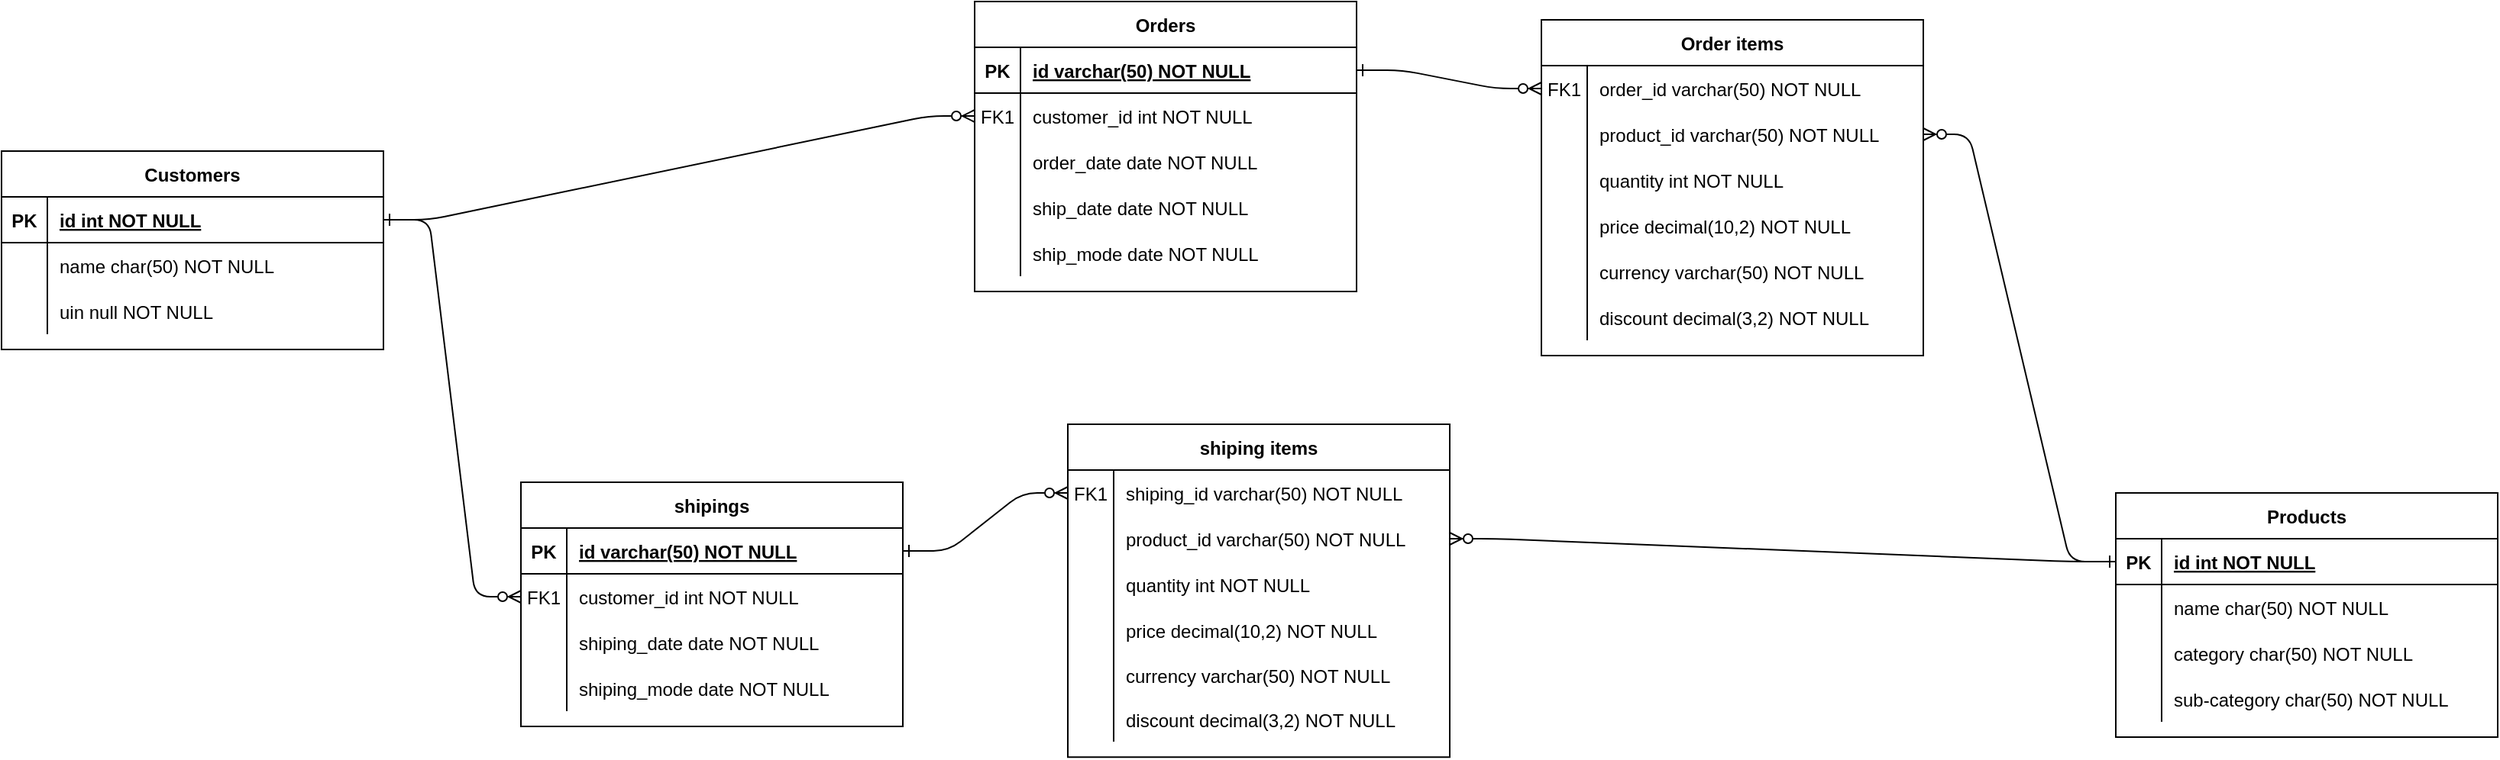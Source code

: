 <mxfile version="15.0.6" type="device" pages="2"><diagram id="R2lEEEUBdFMjLlhIrx00" name="Sales"><mxGraphModel dx="1517" dy="623" grid="0" gridSize="10" guides="1" tooltips="1" connect="1" arrows="1" fold="1" page="0" pageScale="1" pageWidth="850" pageHeight="1100" math="0" shadow="0" extFonts="Permanent Marker^https://fonts.googleapis.com/css?family=Permanent+Marker"><root><mxCell id="0"/><mxCell id="1" parent="0"/><mxCell id="C-vyLk0tnHw3VtMMgP7b-1" value="" style="edgeStyle=entityRelationEdgeStyle;endArrow=ERzeroToMany;startArrow=ERone;endFill=1;startFill=0;" parent="1" source="C-vyLk0tnHw3VtMMgP7b-24" target="C-vyLk0tnHw3VtMMgP7b-6" edge="1"><mxGeometry width="100" height="100" relative="1" as="geometry"><mxPoint x="340" y="720" as="sourcePoint"/><mxPoint x="440" y="620" as="targetPoint"/></mxGeometry></mxCell><mxCell id="C-vyLk0tnHw3VtMMgP7b-12" value="" style="edgeStyle=entityRelationEdgeStyle;endArrow=ERzeroToMany;startArrow=ERone;endFill=1;startFill=0;entryX=0;entryY=0.5;entryDx=0;entryDy=0;" parent="1" source="C-vyLk0tnHw3VtMMgP7b-3" target="C-vyLk0tnHw3VtMMgP7b-17" edge="1"><mxGeometry width="100" height="100" relative="1" as="geometry"><mxPoint x="400" y="180" as="sourcePoint"/><mxPoint x="460" y="205" as="targetPoint"/></mxGeometry></mxCell><mxCell id="C-vyLk0tnHw3VtMMgP7b-2" value="Orders" style="shape=table;startSize=30;container=1;collapsible=1;childLayout=tableLayout;fixedRows=1;rowLines=0;fontStyle=1;align=center;resizeLast=1;" parent="1" vertex="1"><mxGeometry x="340" y="90" width="250" height="190" as="geometry"/></mxCell><mxCell id="C-vyLk0tnHw3VtMMgP7b-3" value="" style="shape=partialRectangle;collapsible=0;dropTarget=0;pointerEvents=0;fillColor=none;points=[[0,0.5],[1,0.5]];portConstraint=eastwest;top=0;left=0;right=0;bottom=1;" parent="C-vyLk0tnHw3VtMMgP7b-2" vertex="1"><mxGeometry y="30" width="250" height="30" as="geometry"/></mxCell><mxCell id="C-vyLk0tnHw3VtMMgP7b-4" value="PK" style="shape=partialRectangle;overflow=hidden;connectable=0;fillColor=none;top=0;left=0;bottom=0;right=0;fontStyle=1;" parent="C-vyLk0tnHw3VtMMgP7b-3" vertex="1"><mxGeometry width="30" height="30" as="geometry"/></mxCell><mxCell id="C-vyLk0tnHw3VtMMgP7b-5" value="id varchar(50) NOT NULL " style="shape=partialRectangle;overflow=hidden;connectable=0;fillColor=none;top=0;left=0;bottom=0;right=0;align=left;spacingLeft=6;fontStyle=5;" parent="C-vyLk0tnHw3VtMMgP7b-3" vertex="1"><mxGeometry x="30" width="220" height="30" as="geometry"/></mxCell><mxCell id="C-vyLk0tnHw3VtMMgP7b-6" value="" style="shape=partialRectangle;collapsible=0;dropTarget=0;pointerEvents=0;fillColor=none;points=[[0,0.5],[1,0.5]];portConstraint=eastwest;top=0;left=0;right=0;bottom=0;" parent="C-vyLk0tnHw3VtMMgP7b-2" vertex="1"><mxGeometry y="60" width="250" height="30" as="geometry"/></mxCell><mxCell id="C-vyLk0tnHw3VtMMgP7b-7" value="FK1" style="shape=partialRectangle;overflow=hidden;connectable=0;fillColor=none;top=0;left=0;bottom=0;right=0;" parent="C-vyLk0tnHw3VtMMgP7b-6" vertex="1"><mxGeometry width="30" height="30" as="geometry"/></mxCell><mxCell id="C-vyLk0tnHw3VtMMgP7b-8" value="customer_id int NOT NULL" style="shape=partialRectangle;overflow=hidden;connectable=0;fillColor=none;top=0;left=0;bottom=0;right=0;align=left;spacingLeft=6;" parent="C-vyLk0tnHw3VtMMgP7b-6" vertex="1"><mxGeometry x="30" width="220" height="30" as="geometry"/></mxCell><mxCell id="C-vyLk0tnHw3VtMMgP7b-9" value="" style="shape=partialRectangle;collapsible=0;dropTarget=0;pointerEvents=0;fillColor=none;points=[[0,0.5],[1,0.5]];portConstraint=eastwest;top=0;left=0;right=0;bottom=0;" parent="C-vyLk0tnHw3VtMMgP7b-2" vertex="1"><mxGeometry y="90" width="250" height="30" as="geometry"/></mxCell><mxCell id="C-vyLk0tnHw3VtMMgP7b-10" value="" style="shape=partialRectangle;overflow=hidden;connectable=0;fillColor=none;top=0;left=0;bottom=0;right=0;" parent="C-vyLk0tnHw3VtMMgP7b-9" vertex="1"><mxGeometry width="30" height="30" as="geometry"/></mxCell><mxCell id="C-vyLk0tnHw3VtMMgP7b-11" value="order_date date NOT NULL" style="shape=partialRectangle;overflow=hidden;connectable=0;fillColor=none;top=0;left=0;bottom=0;right=0;align=left;spacingLeft=6;" parent="C-vyLk0tnHw3VtMMgP7b-9" vertex="1"><mxGeometry x="30" width="220" height="30" as="geometry"/></mxCell><mxCell id="175j8NlGy7KZnRFLkxO8-23" value="" style="shape=partialRectangle;collapsible=0;dropTarget=0;pointerEvents=0;fillColor=none;points=[[0,0.5],[1,0.5]];portConstraint=eastwest;top=0;left=0;right=0;bottom=0;" vertex="1" parent="C-vyLk0tnHw3VtMMgP7b-2"><mxGeometry y="120" width="250" height="30" as="geometry"/></mxCell><mxCell id="175j8NlGy7KZnRFLkxO8-24" value="" style="shape=partialRectangle;overflow=hidden;connectable=0;fillColor=none;top=0;left=0;bottom=0;right=0;" vertex="1" parent="175j8NlGy7KZnRFLkxO8-23"><mxGeometry width="30" height="30" as="geometry"/></mxCell><mxCell id="175j8NlGy7KZnRFLkxO8-25" value="ship_date date NOT NULL" style="shape=partialRectangle;overflow=hidden;connectable=0;fillColor=none;top=0;left=0;bottom=0;right=0;align=left;spacingLeft=6;" vertex="1" parent="175j8NlGy7KZnRFLkxO8-23"><mxGeometry x="30" width="220" height="30" as="geometry"/></mxCell><mxCell id="175j8NlGy7KZnRFLkxO8-26" value="" style="shape=partialRectangle;collapsible=0;dropTarget=0;pointerEvents=0;fillColor=none;points=[[0,0.5],[1,0.5]];portConstraint=eastwest;top=0;left=0;right=0;bottom=0;" vertex="1" parent="C-vyLk0tnHw3VtMMgP7b-2"><mxGeometry y="150" width="250" height="30" as="geometry"/></mxCell><mxCell id="175j8NlGy7KZnRFLkxO8-27" value="" style="shape=partialRectangle;overflow=hidden;connectable=0;fillColor=none;top=0;left=0;bottom=0;right=0;" vertex="1" parent="175j8NlGy7KZnRFLkxO8-26"><mxGeometry width="30" height="30" as="geometry"/></mxCell><mxCell id="175j8NlGy7KZnRFLkxO8-28" value="ship_mode date NOT NULL" style="shape=partialRectangle;overflow=hidden;connectable=0;fillColor=none;top=0;left=0;bottom=0;right=0;align=left;spacingLeft=6;" vertex="1" parent="175j8NlGy7KZnRFLkxO8-26"><mxGeometry x="30" width="220" height="30" as="geometry"/></mxCell><mxCell id="C-vyLk0tnHw3VtMMgP7b-13" value="Order items" style="shape=table;startSize=30;container=1;collapsible=1;childLayout=tableLayout;fixedRows=1;rowLines=0;fontStyle=1;align=center;resizeLast=1;" parent="1" vertex="1"><mxGeometry x="711" y="102" width="250" height="220" as="geometry"/></mxCell><mxCell id="C-vyLk0tnHw3VtMMgP7b-17" value="" style="shape=partialRectangle;collapsible=0;dropTarget=0;pointerEvents=0;fillColor=none;points=[[0,0.5],[1,0.5]];portConstraint=eastwest;top=0;left=0;right=0;bottom=0;" parent="C-vyLk0tnHw3VtMMgP7b-13" vertex="1"><mxGeometry y="30" width="250" height="30" as="geometry"/></mxCell><mxCell id="C-vyLk0tnHw3VtMMgP7b-18" value="FK1" style="shape=partialRectangle;overflow=hidden;connectable=0;fillColor=none;top=0;left=0;bottom=0;right=0;" parent="C-vyLk0tnHw3VtMMgP7b-17" vertex="1"><mxGeometry width="30" height="30" as="geometry"/></mxCell><mxCell id="C-vyLk0tnHw3VtMMgP7b-19" value="order_id varchar(50) NOT NULL" style="shape=partialRectangle;overflow=hidden;connectable=0;fillColor=none;top=0;left=0;bottom=0;right=0;align=left;spacingLeft=6;" parent="C-vyLk0tnHw3VtMMgP7b-17" vertex="1"><mxGeometry x="30" width="220" height="30" as="geometry"/></mxCell><mxCell id="C-vyLk0tnHw3VtMMgP7b-20" value="" style="shape=partialRectangle;collapsible=0;dropTarget=0;pointerEvents=0;fillColor=none;points=[[0,0.5],[1,0.5]];portConstraint=eastwest;top=0;left=0;right=0;bottom=0;" parent="C-vyLk0tnHw3VtMMgP7b-13" vertex="1"><mxGeometry y="60" width="250" height="30" as="geometry"/></mxCell><mxCell id="C-vyLk0tnHw3VtMMgP7b-21" value="" style="shape=partialRectangle;overflow=hidden;connectable=0;fillColor=none;top=0;left=0;bottom=0;right=0;" parent="C-vyLk0tnHw3VtMMgP7b-20" vertex="1"><mxGeometry width="30" height="30" as="geometry"/></mxCell><mxCell id="C-vyLk0tnHw3VtMMgP7b-22" value="product_id varchar(50) NOT NULL" style="shape=partialRectangle;overflow=hidden;connectable=0;fillColor=none;top=0;left=0;bottom=0;right=0;align=left;spacingLeft=6;" parent="C-vyLk0tnHw3VtMMgP7b-20" vertex="1"><mxGeometry x="30" width="220" height="30" as="geometry"/></mxCell><mxCell id="175j8NlGy7KZnRFLkxO8-29" value="" style="shape=partialRectangle;collapsible=0;dropTarget=0;pointerEvents=0;fillColor=none;points=[[0,0.5],[1,0.5]];portConstraint=eastwest;top=0;left=0;right=0;bottom=0;" vertex="1" parent="C-vyLk0tnHw3VtMMgP7b-13"><mxGeometry y="90" width="250" height="30" as="geometry"/></mxCell><mxCell id="175j8NlGy7KZnRFLkxO8-30" value="" style="shape=partialRectangle;overflow=hidden;connectable=0;fillColor=none;top=0;left=0;bottom=0;right=0;" vertex="1" parent="175j8NlGy7KZnRFLkxO8-29"><mxGeometry width="30" height="30" as="geometry"/></mxCell><mxCell id="175j8NlGy7KZnRFLkxO8-31" value="quantity int NOT NULL" style="shape=partialRectangle;overflow=hidden;connectable=0;fillColor=none;top=0;left=0;bottom=0;right=0;align=left;spacingLeft=6;" vertex="1" parent="175j8NlGy7KZnRFLkxO8-29"><mxGeometry x="30" width="220" height="30" as="geometry"/></mxCell><mxCell id="175j8NlGy7KZnRFLkxO8-32" value="" style="shape=partialRectangle;collapsible=0;dropTarget=0;pointerEvents=0;fillColor=none;points=[[0,0.5],[1,0.5]];portConstraint=eastwest;top=0;left=0;right=0;bottom=0;" vertex="1" parent="C-vyLk0tnHw3VtMMgP7b-13"><mxGeometry y="120" width="250" height="30" as="geometry"/></mxCell><mxCell id="175j8NlGy7KZnRFLkxO8-33" value="" style="shape=partialRectangle;overflow=hidden;connectable=0;fillColor=none;top=0;left=0;bottom=0;right=0;" vertex="1" parent="175j8NlGy7KZnRFLkxO8-32"><mxGeometry width="30" height="30" as="geometry"/></mxCell><mxCell id="175j8NlGy7KZnRFLkxO8-34" value="price decimal(10,2) NOT NULL" style="shape=partialRectangle;overflow=hidden;connectable=0;fillColor=none;top=0;left=0;bottom=0;right=0;align=left;spacingLeft=6;" vertex="1" parent="175j8NlGy7KZnRFLkxO8-32"><mxGeometry x="30" width="220" height="30" as="geometry"/></mxCell><mxCell id="175j8NlGy7KZnRFLkxO8-35" value="" style="shape=partialRectangle;collapsible=0;dropTarget=0;pointerEvents=0;fillColor=none;points=[[0,0.5],[1,0.5]];portConstraint=eastwest;top=0;left=0;right=0;bottom=0;" vertex="1" parent="C-vyLk0tnHw3VtMMgP7b-13"><mxGeometry y="150" width="250" height="30" as="geometry"/></mxCell><mxCell id="175j8NlGy7KZnRFLkxO8-36" value="" style="shape=partialRectangle;overflow=hidden;connectable=0;fillColor=none;top=0;left=0;bottom=0;right=0;" vertex="1" parent="175j8NlGy7KZnRFLkxO8-35"><mxGeometry width="30" height="30" as="geometry"/></mxCell><mxCell id="175j8NlGy7KZnRFLkxO8-37" value="currency varchar(50) NOT NULL" style="shape=partialRectangle;overflow=hidden;connectable=0;fillColor=none;top=0;left=0;bottom=0;right=0;align=left;spacingLeft=6;" vertex="1" parent="175j8NlGy7KZnRFLkxO8-35"><mxGeometry x="30" width="220" height="30" as="geometry"/></mxCell><mxCell id="175j8NlGy7KZnRFLkxO8-38" value="" style="shape=partialRectangle;collapsible=0;dropTarget=0;pointerEvents=0;fillColor=none;points=[[0,0.5],[1,0.5]];portConstraint=eastwest;top=0;left=0;right=0;bottom=0;" vertex="1" parent="C-vyLk0tnHw3VtMMgP7b-13"><mxGeometry y="180" width="250" height="30" as="geometry"/></mxCell><mxCell id="175j8NlGy7KZnRFLkxO8-39" value="" style="shape=partialRectangle;overflow=hidden;connectable=0;fillColor=none;top=0;left=0;bottom=0;right=0;" vertex="1" parent="175j8NlGy7KZnRFLkxO8-38"><mxGeometry width="30" height="30" as="geometry"/></mxCell><mxCell id="175j8NlGy7KZnRFLkxO8-40" value="discount decimal(3,2) NOT NULL" style="shape=partialRectangle;overflow=hidden;connectable=0;fillColor=none;top=0;left=0;bottom=0;right=0;align=left;spacingLeft=6;" vertex="1" parent="175j8NlGy7KZnRFLkxO8-38"><mxGeometry x="30" width="220" height="30" as="geometry"/></mxCell><mxCell id="C-vyLk0tnHw3VtMMgP7b-23" value="Customers" style="shape=table;startSize=30;container=1;collapsible=1;childLayout=tableLayout;fixedRows=1;rowLines=0;fontStyle=1;align=center;resizeLast=1;" parent="1" vertex="1"><mxGeometry x="-297" y="188" width="250" height="130" as="geometry"><mxRectangle x="40" y="190" width="100" height="30" as="alternateBounds"/></mxGeometry></mxCell><mxCell id="C-vyLk0tnHw3VtMMgP7b-24" value="" style="shape=partialRectangle;collapsible=0;dropTarget=0;pointerEvents=0;fillColor=none;points=[[0,0.5],[1,0.5]];portConstraint=eastwest;top=0;left=0;right=0;bottom=1;" parent="C-vyLk0tnHw3VtMMgP7b-23" vertex="1"><mxGeometry y="30" width="250" height="30" as="geometry"/></mxCell><mxCell id="C-vyLk0tnHw3VtMMgP7b-25" value="PK" style="shape=partialRectangle;overflow=hidden;connectable=0;fillColor=none;top=0;left=0;bottom=0;right=0;fontStyle=1;" parent="C-vyLk0tnHw3VtMMgP7b-24" vertex="1"><mxGeometry width="30" height="30" as="geometry"/></mxCell><mxCell id="C-vyLk0tnHw3VtMMgP7b-26" value="id int NOT NULL " style="shape=partialRectangle;overflow=hidden;connectable=0;fillColor=none;top=0;left=0;bottom=0;right=0;align=left;spacingLeft=6;fontStyle=5;" parent="C-vyLk0tnHw3VtMMgP7b-24" vertex="1"><mxGeometry x="30" width="220" height="30" as="geometry"/></mxCell><mxCell id="175j8NlGy7KZnRFLkxO8-1" value="" style="shape=partialRectangle;collapsible=0;dropTarget=0;pointerEvents=0;fillColor=none;points=[[0,0.5],[1,0.5]];portConstraint=eastwest;top=0;left=0;right=0;bottom=0;" vertex="1" parent="C-vyLk0tnHw3VtMMgP7b-23"><mxGeometry y="60" width="250" height="30" as="geometry"/></mxCell><mxCell id="175j8NlGy7KZnRFLkxO8-2" value="" style="shape=partialRectangle;overflow=hidden;connectable=0;fillColor=none;top=0;left=0;bottom=0;right=0;" vertex="1" parent="175j8NlGy7KZnRFLkxO8-1"><mxGeometry width="30" height="30" as="geometry"/></mxCell><mxCell id="175j8NlGy7KZnRFLkxO8-3" value="name char(50) NOT NULL" style="shape=partialRectangle;overflow=hidden;connectable=0;fillColor=none;top=0;left=0;bottom=0;right=0;align=left;spacingLeft=6;" vertex="1" parent="175j8NlGy7KZnRFLkxO8-1"><mxGeometry x="30" width="220" height="30" as="geometry"/></mxCell><mxCell id="7W8ZN7JqwpHd0Dzh3RjJ-1" value="" style="shape=partialRectangle;collapsible=0;dropTarget=0;pointerEvents=0;fillColor=none;points=[[0,0.5],[1,0.5]];portConstraint=eastwest;top=0;left=0;right=0;bottom=0;" vertex="1" parent="C-vyLk0tnHw3VtMMgP7b-23"><mxGeometry y="90" width="250" height="30" as="geometry"/></mxCell><mxCell id="7W8ZN7JqwpHd0Dzh3RjJ-2" value="" style="shape=partialRectangle;overflow=hidden;connectable=0;fillColor=none;top=0;left=0;bottom=0;right=0;" vertex="1" parent="7W8ZN7JqwpHd0Dzh3RjJ-1"><mxGeometry width="30" height="30" as="geometry"/></mxCell><mxCell id="7W8ZN7JqwpHd0Dzh3RjJ-3" value="uin null NOT NULL" style="shape=partialRectangle;overflow=hidden;connectable=0;fillColor=none;top=0;left=0;bottom=0;right=0;align=left;spacingLeft=6;" vertex="1" parent="7W8ZN7JqwpHd0Dzh3RjJ-1"><mxGeometry x="30" width="220" height="30" as="geometry"/></mxCell><mxCell id="175j8NlGy7KZnRFLkxO8-41" value="Products" style="shape=table;startSize=30;container=1;collapsible=1;childLayout=tableLayout;fixedRows=1;rowLines=0;fontStyle=1;align=center;resizeLast=1;" vertex="1" parent="1"><mxGeometry x="1087" y="412" width="250" height="160" as="geometry"><mxRectangle x="40" y="190" width="100" height="30" as="alternateBounds"/></mxGeometry></mxCell><mxCell id="175j8NlGy7KZnRFLkxO8-42" value="" style="shape=partialRectangle;collapsible=0;dropTarget=0;pointerEvents=0;fillColor=none;points=[[0,0.5],[1,0.5]];portConstraint=eastwest;top=0;left=0;right=0;bottom=1;" vertex="1" parent="175j8NlGy7KZnRFLkxO8-41"><mxGeometry y="30" width="250" height="30" as="geometry"/></mxCell><mxCell id="175j8NlGy7KZnRFLkxO8-43" value="PK" style="shape=partialRectangle;overflow=hidden;connectable=0;fillColor=none;top=0;left=0;bottom=0;right=0;fontStyle=1;" vertex="1" parent="175j8NlGy7KZnRFLkxO8-42"><mxGeometry width="30" height="30" as="geometry"/></mxCell><mxCell id="175j8NlGy7KZnRFLkxO8-44" value="id int NOT NULL " style="shape=partialRectangle;overflow=hidden;connectable=0;fillColor=none;top=0;left=0;bottom=0;right=0;align=left;spacingLeft=6;fontStyle=5;" vertex="1" parent="175j8NlGy7KZnRFLkxO8-42"><mxGeometry x="30" width="220" height="30" as="geometry"/></mxCell><mxCell id="175j8NlGy7KZnRFLkxO8-45" value="" style="shape=partialRectangle;collapsible=0;dropTarget=0;pointerEvents=0;fillColor=none;points=[[0,0.5],[1,0.5]];portConstraint=eastwest;top=0;left=0;right=0;bottom=0;" vertex="1" parent="175j8NlGy7KZnRFLkxO8-41"><mxGeometry y="60" width="250" height="30" as="geometry"/></mxCell><mxCell id="175j8NlGy7KZnRFLkxO8-46" value="" style="shape=partialRectangle;overflow=hidden;connectable=0;fillColor=none;top=0;left=0;bottom=0;right=0;" vertex="1" parent="175j8NlGy7KZnRFLkxO8-45"><mxGeometry width="30" height="30" as="geometry"/></mxCell><mxCell id="175j8NlGy7KZnRFLkxO8-47" value="name char(50) NOT NULL" style="shape=partialRectangle;overflow=hidden;connectable=0;fillColor=none;top=0;left=0;bottom=0;right=0;align=left;spacingLeft=6;" vertex="1" parent="175j8NlGy7KZnRFLkxO8-45"><mxGeometry x="30" width="220" height="30" as="geometry"/></mxCell><mxCell id="175j8NlGy7KZnRFLkxO8-56" value="" style="shape=partialRectangle;collapsible=0;dropTarget=0;pointerEvents=0;fillColor=none;points=[[0,0.5],[1,0.5]];portConstraint=eastwest;top=0;left=0;right=0;bottom=0;" vertex="1" parent="175j8NlGy7KZnRFLkxO8-41"><mxGeometry y="90" width="250" height="30" as="geometry"/></mxCell><mxCell id="175j8NlGy7KZnRFLkxO8-57" value="" style="shape=partialRectangle;overflow=hidden;connectable=0;fillColor=none;top=0;left=0;bottom=0;right=0;" vertex="1" parent="175j8NlGy7KZnRFLkxO8-56"><mxGeometry width="30" height="30" as="geometry"/></mxCell><mxCell id="175j8NlGy7KZnRFLkxO8-58" value="category char(50) NOT NULL" style="shape=partialRectangle;overflow=hidden;connectable=0;fillColor=none;top=0;left=0;bottom=0;right=0;align=left;spacingLeft=6;" vertex="1" parent="175j8NlGy7KZnRFLkxO8-56"><mxGeometry x="30" width="220" height="30" as="geometry"/></mxCell><mxCell id="175j8NlGy7KZnRFLkxO8-59" value="" style="shape=partialRectangle;collapsible=0;dropTarget=0;pointerEvents=0;fillColor=none;points=[[0,0.5],[1,0.5]];portConstraint=eastwest;top=0;left=0;right=0;bottom=0;" vertex="1" parent="175j8NlGy7KZnRFLkxO8-41"><mxGeometry y="120" width="250" height="30" as="geometry"/></mxCell><mxCell id="175j8NlGy7KZnRFLkxO8-60" value="" style="shape=partialRectangle;overflow=hidden;connectable=0;fillColor=none;top=0;left=0;bottom=0;right=0;" vertex="1" parent="175j8NlGy7KZnRFLkxO8-59"><mxGeometry width="30" height="30" as="geometry"/></mxCell><mxCell id="175j8NlGy7KZnRFLkxO8-61" value="sub-category char(50) NOT NULL" style="shape=partialRectangle;overflow=hidden;connectable=0;fillColor=none;top=0;left=0;bottom=0;right=0;align=left;spacingLeft=6;" vertex="1" parent="175j8NlGy7KZnRFLkxO8-59"><mxGeometry x="30" width="220" height="30" as="geometry"/></mxCell><mxCell id="175j8NlGy7KZnRFLkxO8-63" value="" style="edgeStyle=entityRelationEdgeStyle;endArrow=ERzeroToMany;startArrow=ERone;endFill=1;startFill=0;entryX=1;entryY=0.5;entryDx=0;entryDy=0;exitX=0;exitY=0.5;exitDx=0;exitDy=0;" edge="1" parent="1" source="175j8NlGy7KZnRFLkxO8-42" target="C-vyLk0tnHw3VtMMgP7b-20"><mxGeometry width="100" height="100" relative="1" as="geometry"><mxPoint x="1200" y="14" as="sourcePoint"/><mxPoint x="1006" y="-33" as="targetPoint"/></mxGeometry></mxCell><mxCell id="175j8NlGy7KZnRFLkxO8-65" value="shipings" style="shape=table;startSize=30;container=1;collapsible=1;childLayout=tableLayout;fixedRows=1;rowLines=0;fontStyle=1;align=center;resizeLast=1;" vertex="1" parent="1"><mxGeometry x="43" y="405" width="250" height="160" as="geometry"/></mxCell><mxCell id="175j8NlGy7KZnRFLkxO8-66" value="" style="shape=partialRectangle;collapsible=0;dropTarget=0;pointerEvents=0;fillColor=none;points=[[0,0.5],[1,0.5]];portConstraint=eastwest;top=0;left=0;right=0;bottom=1;" vertex="1" parent="175j8NlGy7KZnRFLkxO8-65"><mxGeometry y="30" width="250" height="30" as="geometry"/></mxCell><mxCell id="175j8NlGy7KZnRFLkxO8-67" value="PK" style="shape=partialRectangle;overflow=hidden;connectable=0;fillColor=none;top=0;left=0;bottom=0;right=0;fontStyle=1;" vertex="1" parent="175j8NlGy7KZnRFLkxO8-66"><mxGeometry width="30" height="30" as="geometry"/></mxCell><mxCell id="175j8NlGy7KZnRFLkxO8-68" value="id varchar(50) NOT NULL " style="shape=partialRectangle;overflow=hidden;connectable=0;fillColor=none;top=0;left=0;bottom=0;right=0;align=left;spacingLeft=6;fontStyle=5;" vertex="1" parent="175j8NlGy7KZnRFLkxO8-66"><mxGeometry x="30" width="220" height="30" as="geometry"/></mxCell><mxCell id="175j8NlGy7KZnRFLkxO8-69" value="" style="shape=partialRectangle;collapsible=0;dropTarget=0;pointerEvents=0;fillColor=none;points=[[0,0.5],[1,0.5]];portConstraint=eastwest;top=0;left=0;right=0;bottom=0;" vertex="1" parent="175j8NlGy7KZnRFLkxO8-65"><mxGeometry y="60" width="250" height="30" as="geometry"/></mxCell><mxCell id="175j8NlGy7KZnRFLkxO8-70" value="FK1" style="shape=partialRectangle;overflow=hidden;connectable=0;fillColor=none;top=0;left=0;bottom=0;right=0;" vertex="1" parent="175j8NlGy7KZnRFLkxO8-69"><mxGeometry width="30" height="30" as="geometry"/></mxCell><mxCell id="175j8NlGy7KZnRFLkxO8-71" value="customer_id int NOT NULL" style="shape=partialRectangle;overflow=hidden;connectable=0;fillColor=none;top=0;left=0;bottom=0;right=0;align=left;spacingLeft=6;" vertex="1" parent="175j8NlGy7KZnRFLkxO8-69"><mxGeometry x="30" width="220" height="30" as="geometry"/></mxCell><mxCell id="175j8NlGy7KZnRFLkxO8-75" value="" style="shape=partialRectangle;collapsible=0;dropTarget=0;pointerEvents=0;fillColor=none;points=[[0,0.5],[1,0.5]];portConstraint=eastwest;top=0;left=0;right=0;bottom=0;" vertex="1" parent="175j8NlGy7KZnRFLkxO8-65"><mxGeometry y="90" width="250" height="30" as="geometry"/></mxCell><mxCell id="175j8NlGy7KZnRFLkxO8-76" value="" style="shape=partialRectangle;overflow=hidden;connectable=0;fillColor=none;top=0;left=0;bottom=0;right=0;" vertex="1" parent="175j8NlGy7KZnRFLkxO8-75"><mxGeometry width="30" height="30" as="geometry"/></mxCell><mxCell id="175j8NlGy7KZnRFLkxO8-77" value="shiping_date date NOT NULL" style="shape=partialRectangle;overflow=hidden;connectable=0;fillColor=none;top=0;left=0;bottom=0;right=0;align=left;spacingLeft=6;" vertex="1" parent="175j8NlGy7KZnRFLkxO8-75"><mxGeometry x="30" width="220" height="30" as="geometry"/></mxCell><mxCell id="175j8NlGy7KZnRFLkxO8-78" value="" style="shape=partialRectangle;collapsible=0;dropTarget=0;pointerEvents=0;fillColor=none;points=[[0,0.5],[1,0.5]];portConstraint=eastwest;top=0;left=0;right=0;bottom=0;" vertex="1" parent="175j8NlGy7KZnRFLkxO8-65"><mxGeometry y="120" width="250" height="30" as="geometry"/></mxCell><mxCell id="175j8NlGy7KZnRFLkxO8-79" value="" style="shape=partialRectangle;overflow=hidden;connectable=0;fillColor=none;top=0;left=0;bottom=0;right=0;" vertex="1" parent="175j8NlGy7KZnRFLkxO8-78"><mxGeometry width="30" height="30" as="geometry"/></mxCell><mxCell id="175j8NlGy7KZnRFLkxO8-80" value="shiping_mode date NOT NULL" style="shape=partialRectangle;overflow=hidden;connectable=0;fillColor=none;top=0;left=0;bottom=0;right=0;align=left;spacingLeft=6;" vertex="1" parent="175j8NlGy7KZnRFLkxO8-78"><mxGeometry x="30" width="220" height="30" as="geometry"/></mxCell><mxCell id="175j8NlGy7KZnRFLkxO8-81" value="shiping items" style="shape=table;startSize=30;container=1;collapsible=1;childLayout=tableLayout;fixedRows=1;rowLines=0;fontStyle=1;align=center;resizeLast=1;" vertex="1" parent="1"><mxGeometry x="401" y="367" width="250" height="218.167" as="geometry"/></mxCell><mxCell id="175j8NlGy7KZnRFLkxO8-85" value="" style="shape=partialRectangle;collapsible=0;dropTarget=0;pointerEvents=0;fillColor=none;points=[[0,0.5],[1,0.5]];portConstraint=eastwest;top=0;left=0;right=0;bottom=0;" vertex="1" parent="175j8NlGy7KZnRFLkxO8-81"><mxGeometry y="30" width="250" height="30" as="geometry"/></mxCell><mxCell id="175j8NlGy7KZnRFLkxO8-86" value="FK1" style="shape=partialRectangle;overflow=hidden;connectable=0;fillColor=none;top=0;left=0;bottom=0;right=0;" vertex="1" parent="175j8NlGy7KZnRFLkxO8-85"><mxGeometry width="30" height="30" as="geometry"/></mxCell><mxCell id="175j8NlGy7KZnRFLkxO8-87" value="shiping_id varchar(50) NOT NULL" style="shape=partialRectangle;overflow=hidden;connectable=0;fillColor=none;top=0;left=0;bottom=0;right=0;align=left;spacingLeft=6;" vertex="1" parent="175j8NlGy7KZnRFLkxO8-85"><mxGeometry x="30" width="220" height="30" as="geometry"/></mxCell><mxCell id="175j8NlGy7KZnRFLkxO8-88" value="" style="shape=partialRectangle;collapsible=0;dropTarget=0;pointerEvents=0;fillColor=none;points=[[0,0.5],[1,0.5]];portConstraint=eastwest;top=0;left=0;right=0;bottom=0;" vertex="1" parent="175j8NlGy7KZnRFLkxO8-81"><mxGeometry y="60" width="250" height="30" as="geometry"/></mxCell><mxCell id="175j8NlGy7KZnRFLkxO8-89" value="" style="shape=partialRectangle;overflow=hidden;connectable=0;fillColor=none;top=0;left=0;bottom=0;right=0;" vertex="1" parent="175j8NlGy7KZnRFLkxO8-88"><mxGeometry width="30" height="30" as="geometry"/></mxCell><mxCell id="175j8NlGy7KZnRFLkxO8-90" value="product_id varchar(50) NOT NULL" style="shape=partialRectangle;overflow=hidden;connectable=0;fillColor=none;top=0;left=0;bottom=0;right=0;align=left;spacingLeft=6;" vertex="1" parent="175j8NlGy7KZnRFLkxO8-88"><mxGeometry x="30" width="220" height="30" as="geometry"/></mxCell><mxCell id="175j8NlGy7KZnRFLkxO8-91" value="" style="shape=partialRectangle;collapsible=0;dropTarget=0;pointerEvents=0;fillColor=none;points=[[0,0.5],[1,0.5]];portConstraint=eastwest;top=0;left=0;right=0;bottom=0;" vertex="1" parent="175j8NlGy7KZnRFLkxO8-81"><mxGeometry y="90" width="250" height="30" as="geometry"/></mxCell><mxCell id="175j8NlGy7KZnRFLkxO8-92" value="" style="shape=partialRectangle;overflow=hidden;connectable=0;fillColor=none;top=0;left=0;bottom=0;right=0;" vertex="1" parent="175j8NlGy7KZnRFLkxO8-91"><mxGeometry width="30" height="30" as="geometry"/></mxCell><mxCell id="175j8NlGy7KZnRFLkxO8-93" value="quantity int NOT NULL" style="shape=partialRectangle;overflow=hidden;connectable=0;fillColor=none;top=0;left=0;bottom=0;right=0;align=left;spacingLeft=6;" vertex="1" parent="175j8NlGy7KZnRFLkxO8-91"><mxGeometry x="30" width="220" height="30" as="geometry"/></mxCell><mxCell id="175j8NlGy7KZnRFLkxO8-96" value="" style="shape=partialRectangle;collapsible=0;dropTarget=0;pointerEvents=0;fillColor=none;points=[[0,0.5],[1,0.5]];portConstraint=eastwest;top=0;left=0;right=0;bottom=0;" vertex="1" parent="175j8NlGy7KZnRFLkxO8-81"><mxGeometry y="120" width="250" height="30" as="geometry"/></mxCell><mxCell id="175j8NlGy7KZnRFLkxO8-97" value="" style="shape=partialRectangle;overflow=hidden;connectable=0;fillColor=none;top=0;left=0;bottom=0;right=0;" vertex="1" parent="175j8NlGy7KZnRFLkxO8-96"><mxGeometry width="30" height="30" as="geometry"/></mxCell><mxCell id="175j8NlGy7KZnRFLkxO8-98" value="price decimal(10,2) NOT NULL" style="shape=partialRectangle;overflow=hidden;connectable=0;fillColor=none;top=0;left=0;bottom=0;right=0;align=left;spacingLeft=6;" vertex="1" parent="175j8NlGy7KZnRFLkxO8-96"><mxGeometry x="30" width="220" height="30" as="geometry"/></mxCell><mxCell id="175j8NlGy7KZnRFLkxO8-99" value="" style="shape=partialRectangle;collapsible=0;dropTarget=0;pointerEvents=0;fillColor=none;points=[[0,0.5],[1,0.5]];portConstraint=eastwest;top=0;left=0;right=0;bottom=0;" vertex="1" parent="175j8NlGy7KZnRFLkxO8-81"><mxGeometry y="150" width="250" height="29" as="geometry"/></mxCell><mxCell id="175j8NlGy7KZnRFLkxO8-100" value="" style="shape=partialRectangle;overflow=hidden;connectable=0;fillColor=none;top=0;left=0;bottom=0;right=0;" vertex="1" parent="175j8NlGy7KZnRFLkxO8-99"><mxGeometry width="30" height="29" as="geometry"/></mxCell><mxCell id="175j8NlGy7KZnRFLkxO8-101" value="currency varchar(50) NOT NULL" style="shape=partialRectangle;overflow=hidden;connectable=0;fillColor=none;top=0;left=0;bottom=0;right=0;align=left;spacingLeft=6;" vertex="1" parent="175j8NlGy7KZnRFLkxO8-99"><mxGeometry x="30" width="220" height="29" as="geometry"/></mxCell><mxCell id="175j8NlGy7KZnRFLkxO8-102" value="" style="shape=partialRectangle;collapsible=0;dropTarget=0;pointerEvents=0;fillColor=none;points=[[0,0.5],[1,0.5]];portConstraint=eastwest;top=0;left=0;right=0;bottom=0;" vertex="1" parent="175j8NlGy7KZnRFLkxO8-81"><mxGeometry y="179" width="250" height="29" as="geometry"/></mxCell><mxCell id="175j8NlGy7KZnRFLkxO8-103" value="" style="shape=partialRectangle;overflow=hidden;connectable=0;fillColor=none;top=0;left=0;bottom=0;right=0;" vertex="1" parent="175j8NlGy7KZnRFLkxO8-102"><mxGeometry width="30" height="29" as="geometry"/></mxCell><mxCell id="175j8NlGy7KZnRFLkxO8-104" value="discount decimal(3,2) NOT NULL" style="shape=partialRectangle;overflow=hidden;connectable=0;fillColor=none;top=0;left=0;bottom=0;right=0;align=left;spacingLeft=6;" vertex="1" parent="175j8NlGy7KZnRFLkxO8-102"><mxGeometry x="30" width="220" height="29" as="geometry"/></mxCell><mxCell id="175j8NlGy7KZnRFLkxO8-95" value="" style="edgeStyle=entityRelationEdgeStyle;endArrow=ERzeroToMany;startArrow=ERone;endFill=1;startFill=0;entryX=0;entryY=0.5;entryDx=0;entryDy=0;exitX=1;exitY=0.5;exitDx=0;exitDy=0;" edge="1" parent="1" source="175j8NlGy7KZnRFLkxO8-66" target="175j8NlGy7KZnRFLkxO8-85"><mxGeometry width="100" height="100" relative="1" as="geometry"><mxPoint x="307" y="506.0" as="sourcePoint"/><mxPoint x="467" y="566.0" as="targetPoint"/></mxGeometry></mxCell><mxCell id="175j8NlGy7KZnRFLkxO8-105" value="" style="edgeStyle=entityRelationEdgeStyle;endArrow=ERzeroToMany;startArrow=ERone;endFill=1;startFill=0;entryX=1;entryY=0.5;entryDx=0;entryDy=0;exitX=0;exitY=0.5;exitDx=0;exitDy=0;" edge="1" parent="1" source="175j8NlGy7KZnRFLkxO8-42" target="175j8NlGy7KZnRFLkxO8-88"><mxGeometry width="100" height="100" relative="1" as="geometry"><mxPoint x="937" y="502" as="sourcePoint"/><mxPoint x="971" y="217" as="targetPoint"/></mxGeometry></mxCell><mxCell id="175j8NlGy7KZnRFLkxO8-106" value="" style="edgeStyle=entityRelationEdgeStyle;endArrow=ERzeroToMany;startArrow=ERone;endFill=1;startFill=0;entryX=0;entryY=0.5;entryDx=0;entryDy=0;exitX=1;exitY=0.5;exitDx=0;exitDy=0;" edge="1" parent="1" source="C-vyLk0tnHw3VtMMgP7b-24" target="175j8NlGy7KZnRFLkxO8-69"><mxGeometry width="100" height="100" relative="1" as="geometry"><mxPoint x="194" y="56" as="sourcePoint"/><mxPoint x="350" y="175.0" as="targetPoint"/></mxGeometry></mxCell></root></mxGraphModel></diagram><diagram name="payments" id="y4Sk1dgcKBa-BdrX7zd2"><mxGraphModel dx="1517" dy="623" grid="0" gridSize="10" guides="1" tooltips="1" connect="1" arrows="1" fold="1" page="0" pageScale="1" pageWidth="850" pageHeight="1100" math="0" shadow="0" extFonts="Permanent Marker^https://fonts.googleapis.com/css?family=Permanent+Marker"><root><mxCell id="zbi6YH9A7RuO093TzFfE-0"/><mxCell id="zbi6YH9A7RuO093TzFfE-1" parent="zbi6YH9A7RuO093TzFfE-0"/><mxCell id="zbi6YH9A7RuO093TzFfE-2" value="" style="edgeStyle=entityRelationEdgeStyle;endArrow=ERzeroToMany;startArrow=ERone;endFill=1;startFill=0;" edge="1" parent="zbi6YH9A7RuO093TzFfE-1" source="zbi6YH9A7RuO093TzFfE-40" target="zbi6YH9A7RuO093TzFfE-8"><mxGeometry width="100" height="100" relative="1" as="geometry"><mxPoint x="340" y="720" as="sourcePoint"/><mxPoint x="440" y="620" as="targetPoint"/></mxGeometry></mxCell><mxCell id="zbi6YH9A7RuO093TzFfE-4" value="payments" style="shape=table;startSize=30;container=1;collapsible=1;childLayout=tableLayout;fixedRows=1;rowLines=0;fontStyle=1;align=center;resizeLast=1;" vertex="1" parent="zbi6YH9A7RuO093TzFfE-1"><mxGeometry x="136" y="168" width="250" height="190" as="geometry"/></mxCell><mxCell id="zbi6YH9A7RuO093TzFfE-5" value="" style="shape=partialRectangle;collapsible=0;dropTarget=0;pointerEvents=0;fillColor=none;points=[[0,0.5],[1,0.5]];portConstraint=eastwest;top=0;left=0;right=0;bottom=1;" vertex="1" parent="zbi6YH9A7RuO093TzFfE-4"><mxGeometry y="30" width="250" height="30" as="geometry"/></mxCell><mxCell id="zbi6YH9A7RuO093TzFfE-6" value="PK" style="shape=partialRectangle;overflow=hidden;connectable=0;fillColor=none;top=0;left=0;bottom=0;right=0;fontStyle=1;" vertex="1" parent="zbi6YH9A7RuO093TzFfE-5"><mxGeometry width="30" height="30" as="geometry"/></mxCell><mxCell id="zbi6YH9A7RuO093TzFfE-7" value="id varchar(50) NOT NULL " style="shape=partialRectangle;overflow=hidden;connectable=0;fillColor=none;top=0;left=0;bottom=0;right=0;align=left;spacingLeft=6;fontStyle=5;" vertex="1" parent="zbi6YH9A7RuO093TzFfE-5"><mxGeometry x="30" width="220" height="30" as="geometry"/></mxCell><mxCell id="zbi6YH9A7RuO093TzFfE-8" value="" style="shape=partialRectangle;collapsible=0;dropTarget=0;pointerEvents=0;fillColor=none;points=[[0,0.5],[1,0.5]];portConstraint=eastwest;top=0;left=0;right=0;bottom=0;" vertex="1" parent="zbi6YH9A7RuO093TzFfE-4"><mxGeometry y="60" width="250" height="30" as="geometry"/></mxCell><mxCell id="zbi6YH9A7RuO093TzFfE-9" value="FK1" style="shape=partialRectangle;overflow=hidden;connectable=0;fillColor=none;top=0;left=0;bottom=0;right=0;" vertex="1" parent="zbi6YH9A7RuO093TzFfE-8"><mxGeometry width="30" height="30" as="geometry"/></mxCell><mxCell id="zbi6YH9A7RuO093TzFfE-10" value="customer_id int NOT NULL" style="shape=partialRectangle;overflow=hidden;connectable=0;fillColor=none;top=0;left=0;bottom=0;right=0;align=left;spacingLeft=6;" vertex="1" parent="zbi6YH9A7RuO093TzFfE-8"><mxGeometry x="30" width="220" height="30" as="geometry"/></mxCell><mxCell id="zbi6YH9A7RuO093TzFfE-11" value="" style="shape=partialRectangle;collapsible=0;dropTarget=0;pointerEvents=0;fillColor=none;points=[[0,0.5],[1,0.5]];portConstraint=eastwest;top=0;left=0;right=0;bottom=0;" vertex="1" parent="zbi6YH9A7RuO093TzFfE-4"><mxGeometry y="90" width="250" height="30" as="geometry"/></mxCell><mxCell id="zbi6YH9A7RuO093TzFfE-12" value="" style="shape=partialRectangle;overflow=hidden;connectable=0;fillColor=none;top=0;left=0;bottom=0;right=0;" vertex="1" parent="zbi6YH9A7RuO093TzFfE-11"><mxGeometry width="30" height="30" as="geometry"/></mxCell><mxCell id="zbi6YH9A7RuO093TzFfE-13" value="date date NOT NULL" style="shape=partialRectangle;overflow=hidden;connectable=0;fillColor=none;top=0;left=0;bottom=0;right=0;align=left;spacingLeft=6;" vertex="1" parent="zbi6YH9A7RuO093TzFfE-11"><mxGeometry x="30" width="220" height="30" as="geometry"/></mxCell><mxCell id="qCl2cL6BENOdP3hZQMSY-0" value="" style="shape=partialRectangle;collapsible=0;dropTarget=0;pointerEvents=0;fillColor=none;points=[[0,0.5],[1,0.5]];portConstraint=eastwest;top=0;left=0;right=0;bottom=0;" vertex="1" parent="zbi6YH9A7RuO093TzFfE-4"><mxGeometry y="120" width="250" height="30" as="geometry"/></mxCell><mxCell id="qCl2cL6BENOdP3hZQMSY-1" value="" style="shape=partialRectangle;overflow=hidden;connectable=0;fillColor=none;top=0;left=0;bottom=0;right=0;" vertex="1" parent="qCl2cL6BENOdP3hZQMSY-0"><mxGeometry width="30" height="30" as="geometry"/></mxCell><mxCell id="qCl2cL6BENOdP3hZQMSY-2" value="order_id varchar(50) NULL" style="shape=partialRectangle;overflow=hidden;connectable=0;fillColor=none;top=0;left=0;bottom=0;right=0;align=left;spacingLeft=6;" vertex="1" parent="qCl2cL6BENOdP3hZQMSY-0"><mxGeometry x="30" width="220" height="30" as="geometry"/></mxCell><mxCell id="P4HkLRbZPsG9zbhVyk4q-0" value="" style="shape=partialRectangle;collapsible=0;dropTarget=0;pointerEvents=0;fillColor=none;points=[[0,0.5],[1,0.5]];portConstraint=eastwest;top=0;left=0;right=0;bottom=0;" vertex="1" parent="zbi6YH9A7RuO093TzFfE-4"><mxGeometry y="150" width="250" height="30" as="geometry"/></mxCell><mxCell id="P4HkLRbZPsG9zbhVyk4q-1" value="" style="shape=partialRectangle;overflow=hidden;connectable=0;fillColor=none;top=0;left=0;bottom=0;right=0;" vertex="1" parent="P4HkLRbZPsG9zbhVyk4q-0"><mxGeometry width="30" height="30" as="geometry"/></mxCell><mxCell id="P4HkLRbZPsG9zbhVyk4q-2" value="sum decimal(10,2) NOT NULL" style="shape=partialRectangle;overflow=hidden;connectable=0;fillColor=none;top=0;left=0;bottom=0;right=0;align=left;spacingLeft=6;" vertex="1" parent="P4HkLRbZPsG9zbhVyk4q-0"><mxGeometry x="30" width="220" height="30" as="geometry"/></mxCell><mxCell id="zbi6YH9A7RuO093TzFfE-39" value="Customers" style="shape=table;startSize=30;container=1;collapsible=1;childLayout=tableLayout;fixedRows=1;rowLines=0;fontStyle=1;align=center;resizeLast=1;" vertex="1" parent="zbi6YH9A7RuO093TzFfE-1"><mxGeometry x="-297" y="188" width="250" height="100" as="geometry"><mxRectangle x="40" y="190" width="100" height="30" as="alternateBounds"/></mxGeometry></mxCell><mxCell id="zbi6YH9A7RuO093TzFfE-40" value="" style="shape=partialRectangle;collapsible=0;dropTarget=0;pointerEvents=0;fillColor=none;points=[[0,0.5],[1,0.5]];portConstraint=eastwest;top=0;left=0;right=0;bottom=1;" vertex="1" parent="zbi6YH9A7RuO093TzFfE-39"><mxGeometry y="30" width="250" height="30" as="geometry"/></mxCell><mxCell id="zbi6YH9A7RuO093TzFfE-41" value="PK" style="shape=partialRectangle;overflow=hidden;connectable=0;fillColor=none;top=0;left=0;bottom=0;right=0;fontStyle=1;" vertex="1" parent="zbi6YH9A7RuO093TzFfE-40"><mxGeometry width="30" height="30" as="geometry"/></mxCell><mxCell id="zbi6YH9A7RuO093TzFfE-42" value="customer_id int NOT NULL " style="shape=partialRectangle;overflow=hidden;connectable=0;fillColor=none;top=0;left=0;bottom=0;right=0;align=left;spacingLeft=6;fontStyle=5;" vertex="1" parent="zbi6YH9A7RuO093TzFfE-40"><mxGeometry x="30" width="220" height="30" as="geometry"/></mxCell><mxCell id="zbi6YH9A7RuO093TzFfE-43" value="" style="shape=partialRectangle;collapsible=0;dropTarget=0;pointerEvents=0;fillColor=none;points=[[0,0.5],[1,0.5]];portConstraint=eastwest;top=0;left=0;right=0;bottom=0;" vertex="1" parent="zbi6YH9A7RuO093TzFfE-39"><mxGeometry y="60" width="250" height="30" as="geometry"/></mxCell><mxCell id="zbi6YH9A7RuO093TzFfE-44" value="" style="shape=partialRectangle;overflow=hidden;connectable=0;fillColor=none;top=0;left=0;bottom=0;right=0;" vertex="1" parent="zbi6YH9A7RuO093TzFfE-43"><mxGeometry width="30" height="30" as="geometry"/></mxCell><mxCell id="zbi6YH9A7RuO093TzFfE-45" value="customer_name char(50) NOT NULL" style="shape=partialRectangle;overflow=hidden;connectable=0;fillColor=none;top=0;left=0;bottom=0;right=0;align=left;spacingLeft=6;" vertex="1" parent="zbi6YH9A7RuO093TzFfE-43"><mxGeometry x="30" width="220" height="30" as="geometry"/></mxCell></root></mxGraphModel></diagram></mxfile>